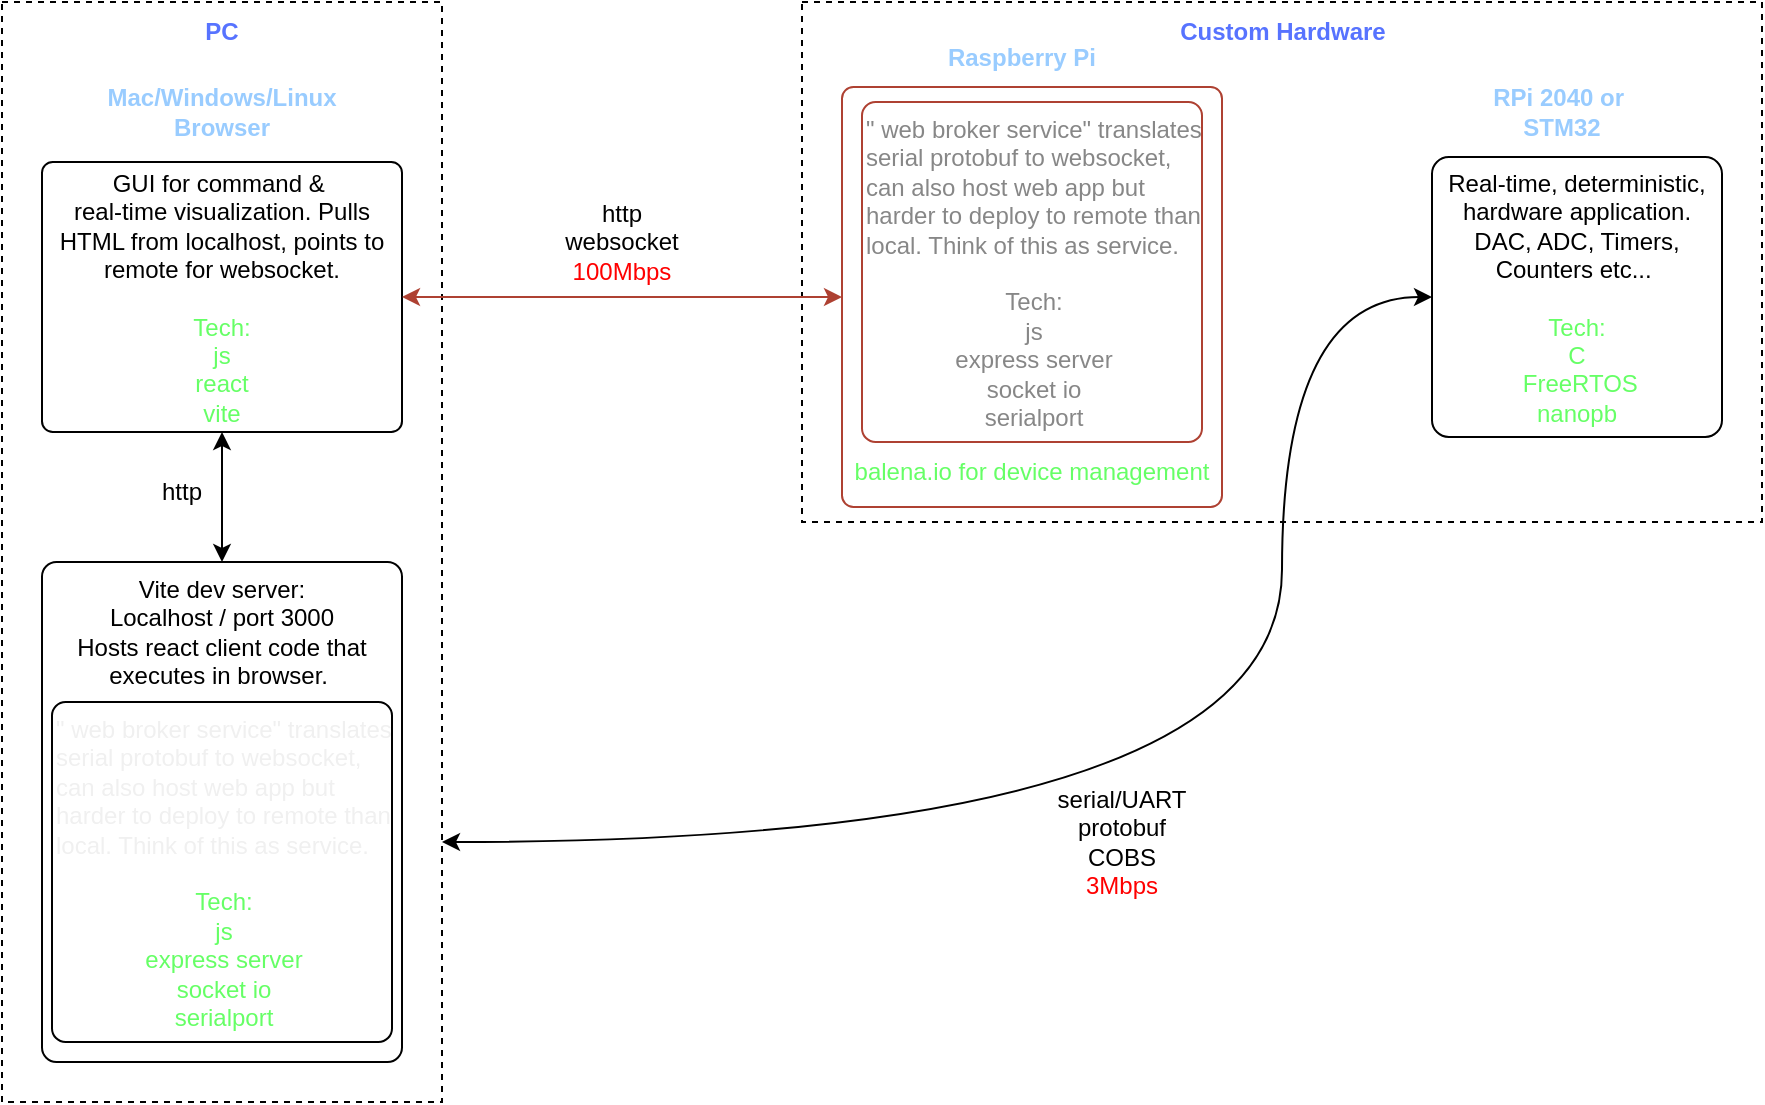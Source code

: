 <mxfile pages="3">
    <diagram name="Local Broker" id="eYb_x5AXYJb9zGZxbyUn">
        <mxGraphModel dx="615" dy="409" grid="0" gridSize="10" guides="1" tooltips="1" connect="1" arrows="1" fold="1" page="0" pageScale="1" pageWidth="850" pageHeight="1100" math="0" shadow="0">
            <root>
                <mxCell id="adslZr9v6oB7gxRPS_Cj-0"/>
                <mxCell id="adslZr9v6oB7gxRPS_Cj-1" parent="adslZr9v6oB7gxRPS_Cj-0"/>
                <mxCell id="adslZr9v6oB7gxRPS_Cj-2" value="" style="rounded=0;whiteSpace=wrap;html=1;fillColor=none;dashed=1;strokeWidth=1;" parent="adslZr9v6oB7gxRPS_Cj-1" vertex="1">
                    <mxGeometry x="410" y="240" width="480" height="260" as="geometry"/>
                </mxCell>
                <mxCell id="r2i1147qxnAw7G_uYexg-6" style="edgeStyle=orthogonalEdgeStyle;curved=1;rounded=0;orthogonalLoop=1;jettySize=auto;html=1;entryX=0;entryY=0.5;entryDx=0;entryDy=0;startArrow=classic;startFill=1;" parent="adslZr9v6oB7gxRPS_Cj-1" source="adslZr9v6oB7gxRPS_Cj-3" target="adslZr9v6oB7gxRPS_Cj-10" edge="1">
                    <mxGeometry relative="1" as="geometry">
                        <Array as="points">
                            <mxPoint x="650" y="660"/>
                            <mxPoint x="650" y="388"/>
                        </Array>
                    </mxGeometry>
                </mxCell>
                <mxCell id="adslZr9v6oB7gxRPS_Cj-3" value="" style="rounded=0;whiteSpace=wrap;html=1;fillColor=none;dashed=1;strokeWidth=1;" parent="adslZr9v6oB7gxRPS_Cj-1" vertex="1">
                    <mxGeometry x="10" y="240" width="220" height="550" as="geometry"/>
                </mxCell>
                <mxCell id="adslZr9v6oB7gxRPS_Cj-4" style="edgeStyle=none;rounded=0;orthogonalLoop=1;jettySize=auto;html=1;entryX=0.5;entryY=0;entryDx=0;entryDy=0;startArrow=classic;startFill=1;exitX=0.5;exitY=1;exitDx=0;exitDy=0;" parent="adslZr9v6oB7gxRPS_Cj-1" source="adslZr9v6oB7gxRPS_Cj-5" target="adslZr9v6oB7gxRPS_Cj-7" edge="1">
                    <mxGeometry relative="1" as="geometry"/>
                </mxCell>
                <mxCell id="adslZr9v6oB7gxRPS_Cj-5" value="&lt;div&gt;GUI for command &amp;amp;&amp;nbsp;&lt;/div&gt;&lt;div&gt;real-time visualization. Pulls HTML from localhost, points to remote for websocket.&lt;/div&gt;&lt;div&gt;&lt;font color=&quot;#66ff66&quot;&gt;&lt;br&gt;&lt;/font&gt;&lt;/div&gt;&lt;div&gt;&lt;font color=&quot;#66ff66&quot;&gt;Tech:&lt;/font&gt;&lt;/div&gt;&lt;div&gt;&lt;font color=&quot;#66ff66&quot;&gt;js&lt;/font&gt;&lt;/div&gt;&lt;div&gt;&lt;font color=&quot;#66ff66&quot;&gt;react&lt;/font&gt;&lt;/div&gt;&lt;div&gt;&lt;font color=&quot;#66ff66&quot;&gt;vite&lt;/font&gt;&lt;/div&gt;" style="rounded=1;whiteSpace=wrap;html=1;arcSize=4;" parent="adslZr9v6oB7gxRPS_Cj-1" vertex="1">
                    <mxGeometry x="30" y="320" width="180" height="135" as="geometry"/>
                </mxCell>
                <mxCell id="adslZr9v6oB7gxRPS_Cj-6" style="edgeStyle=none;rounded=0;orthogonalLoop=1;jettySize=auto;html=1;entryX=0;entryY=0.5;entryDx=0;entryDy=0;startArrow=classic;startFill=1;exitX=1;exitY=0.5;exitDx=0;exitDy=0;fillColor=#fad9d5;strokeColor=#ae4132;" parent="adslZr9v6oB7gxRPS_Cj-1" source="adslZr9v6oB7gxRPS_Cj-5" target="adslZr9v6oB7gxRPS_Cj-9" edge="1">
                    <mxGeometry relative="1" as="geometry"/>
                </mxCell>
                <mxCell id="adslZr9v6oB7gxRPS_Cj-7" value="Vite dev server: &lt;br&gt;Localhost / port 3000&lt;br&gt;&lt;div&gt;Hosts react client code that executes in browser.&amp;nbsp;&lt;/div&gt;" style="rounded=1;whiteSpace=wrap;html=1;verticalAlign=top;arcSize=4;" parent="adslZr9v6oB7gxRPS_Cj-1" vertex="1">
                    <mxGeometry x="30" y="520" width="180" height="250" as="geometry"/>
                </mxCell>
                <mxCell id="adslZr9v6oB7gxRPS_Cj-9" value="&lt;div&gt;&lt;br&gt;&lt;/div&gt;&lt;div&gt;&lt;br&gt;&lt;/div&gt;&lt;div&gt;&lt;br&gt;&lt;/div&gt;&lt;div&gt;&lt;br&gt;&lt;/div&gt;&lt;div&gt;&lt;br&gt;&lt;/div&gt;&lt;div&gt;&lt;br&gt;&lt;/div&gt;&lt;div&gt;&lt;br&gt;&lt;/div&gt;&lt;div&gt;&lt;br&gt;&lt;/div&gt;&lt;div&gt;&lt;br&gt;&lt;/div&gt;&lt;div&gt;&lt;br&gt;&lt;/div&gt;&lt;div&gt;&lt;br&gt;&lt;/div&gt;&lt;br&gt;&lt;div&gt;&lt;font color=&quot;#66ff66&quot;&gt;balena.io for device management&lt;/font&gt;&lt;/div&gt;" style="rounded=1;whiteSpace=wrap;html=1;arcSize=3;fillColor=none;strokeColor=#ae4132;" parent="adslZr9v6oB7gxRPS_Cj-1" vertex="1">
                    <mxGeometry x="430" y="282.5" width="190" height="210" as="geometry"/>
                </mxCell>
                <mxCell id="adslZr9v6oB7gxRPS_Cj-10" value="Real-time, deterministic, hardware application. DAC, ADC, Timers, Counters etc...&amp;nbsp;&lt;div&gt;&lt;div&gt;&lt;font color=&quot;#66ff66&quot;&gt;&lt;br&gt;&lt;/font&gt;&lt;/div&gt;&lt;div&gt;&lt;font color=&quot;#66ff66&quot;&gt;Tech:&lt;/font&gt;&lt;/div&gt;&lt;div&gt;&lt;font color=&quot;#66ff66&quot;&gt;C&lt;br&gt;&lt;/font&gt;&lt;div&gt;&lt;font color=&quot;#66ff66&quot;&gt;&amp;nbsp;FreeRTOS&lt;/font&gt;&lt;/div&gt;&lt;div&gt;&lt;font color=&quot;#66ff66&quot;&gt;nanopb&lt;/font&gt;&lt;/div&gt;&lt;/div&gt;&lt;/div&gt;" style="rounded=1;whiteSpace=wrap;html=1;arcSize=6;" parent="adslZr9v6oB7gxRPS_Cj-1" vertex="1">
                    <mxGeometry x="725" y="317.5" width="145" height="140" as="geometry"/>
                </mxCell>
                <mxCell id="adslZr9v6oB7gxRPS_Cj-11" value="http" style="text;html=1;strokeColor=none;fillColor=none;align=center;verticalAlign=middle;whiteSpace=wrap;rounded=0;" parent="adslZr9v6oB7gxRPS_Cj-1" vertex="1">
                    <mxGeometry x="70" y="470" width="60" height="30" as="geometry"/>
                </mxCell>
                <mxCell id="adslZr9v6oB7gxRPS_Cj-12" value="serial/UART&lt;br&gt;protobuf&lt;br&gt;COBS&lt;div&gt;&lt;font color=&quot;#ff0000&quot;&gt;3Mbps&lt;/font&gt;&lt;/div&gt;" style="text;html=1;strokeColor=none;fillColor=none;align=center;verticalAlign=middle;whiteSpace=wrap;rounded=0;" parent="adslZr9v6oB7gxRPS_Cj-1" vertex="1">
                    <mxGeometry x="540" y="620" width="60" height="80" as="geometry"/>
                </mxCell>
                <mxCell id="adslZr9v6oB7gxRPS_Cj-13" value="http&lt;br&gt;websocket&lt;div&gt;&lt;font color=&quot;#ff0000&quot;&gt;100Mbps&lt;/font&gt;&lt;/div&gt;" style="text;html=1;strokeColor=none;fillColor=none;align=center;verticalAlign=middle;whiteSpace=wrap;rounded=0;" parent="adslZr9v6oB7gxRPS_Cj-1" vertex="1">
                    <mxGeometry x="290" y="330" width="60" height="60" as="geometry"/>
                </mxCell>
                <mxCell id="adslZr9v6oB7gxRPS_Cj-14" value="Mac/Windows/Linux&lt;div&gt;Browser&lt;/div&gt;" style="text;html=1;strokeColor=none;fillColor=none;align=center;verticalAlign=middle;whiteSpace=wrap;rounded=0;fontStyle=1;fontColor=#99CCFF;" parent="adslZr9v6oB7gxRPS_Cj-1" vertex="1">
                    <mxGeometry x="65" y="280" width="110" height="30" as="geometry"/>
                </mxCell>
                <mxCell id="adslZr9v6oB7gxRPS_Cj-15" value="Raspberry Pi" style="text;html=1;strokeColor=none;fillColor=none;align=center;verticalAlign=middle;whiteSpace=wrap;rounded=0;fontStyle=1;fontColor=#99CCFF;" parent="adslZr9v6oB7gxRPS_Cj-1" vertex="1">
                    <mxGeometry x="465" y="252.5" width="110" height="30" as="geometry"/>
                </mxCell>
                <mxCell id="adslZr9v6oB7gxRPS_Cj-16" value="RPi 2040 or&amp;nbsp;&lt;div&gt;STM32&lt;/div&gt;" style="text;html=1;strokeColor=none;fillColor=none;align=center;verticalAlign=middle;whiteSpace=wrap;rounded=0;fontStyle=1;fontColor=#99CCFF;" parent="adslZr9v6oB7gxRPS_Cj-1" vertex="1">
                    <mxGeometry x="735" y="280" width="110" height="30" as="geometry"/>
                </mxCell>
                <mxCell id="adslZr9v6oB7gxRPS_Cj-17" value="PC" style="text;html=1;strokeColor=none;fillColor=none;align=center;verticalAlign=middle;whiteSpace=wrap;rounded=0;fontStyle=1;fontColor=#5773FF;" parent="adslZr9v6oB7gxRPS_Cj-1" vertex="1">
                    <mxGeometry x="105" y="240" width="30" height="30" as="geometry"/>
                </mxCell>
                <mxCell id="adslZr9v6oB7gxRPS_Cj-18" value="Custom Hardware" style="text;html=1;strokeColor=none;fillColor=none;align=center;verticalAlign=middle;whiteSpace=wrap;rounded=0;fontStyle=1;fontColor=#5773FF;" parent="adslZr9v6oB7gxRPS_Cj-1" vertex="1">
                    <mxGeometry x="582.5" y="240" width="135" height="30" as="geometry"/>
                </mxCell>
                <mxCell id="r2i1147qxnAw7G_uYexg-4" value="&lt;span style=&quot;font-family: Helvetica; font-size: 12px; font-style: normal; font-variant-ligatures: normal; font-variant-caps: normal; font-weight: 400; letter-spacing: normal; orphans: 2; text-align: center; text-indent: 0px; text-transform: none; widows: 2; word-spacing: 0px; -webkit-text-stroke-width: 0px; white-space: normal; text-decoration-thickness: initial; text-decoration-style: initial; text-decoration-color: initial; float: none; display: inline !important;&quot;&gt;&quot; web broker service&quot; translates serial protobuf to websocket, can also host web app but harder to deploy to remote than local. Think of this as service.&lt;/span&gt;&lt;div style=&quot;forced-color-adjust: none; border-color: rgb(0, 0, 0); font-family: Helvetica; font-size: 12px; font-style: normal; font-variant-ligatures: normal; font-variant-caps: normal; font-weight: 400; letter-spacing: normal; orphans: 2; text-align: center; text-indent: 0px; text-transform: none; widows: 2; word-spacing: 0px; -webkit-text-stroke-width: 0px; white-space: normal; text-decoration-thickness: initial; text-decoration-style: initial; text-decoration-color: initial;&quot;&gt;&lt;font style=&quot;forced-color-adjust: none; border-color: rgb(0, 0, 0);&quot;&gt;&lt;br style=&quot;forced-color-adjust: none; border-color: rgb(0, 0, 0);&quot;&gt;&lt;/font&gt;&lt;/div&gt;&lt;div style=&quot;forced-color-adjust: none; border-color: rgb(0, 0, 0); font-family: Helvetica; font-size: 12px; font-style: normal; font-variant-ligatures: normal; font-variant-caps: normal; font-weight: 400; letter-spacing: normal; orphans: 2; text-align: center; text-indent: 0px; text-transform: none; widows: 2; word-spacing: 0px; -webkit-text-stroke-width: 0px; white-space: normal; text-decoration-thickness: initial; text-decoration-style: initial; text-decoration-color: initial;&quot;&gt;&lt;font style=&quot;forced-color-adjust: none; border-color: rgb(0, 0, 0);&quot;&gt;Tech:&lt;/font&gt;&lt;/div&gt;&lt;div style=&quot;forced-color-adjust: none; border-color: rgb(0, 0, 0); font-family: Helvetica; font-size: 12px; font-style: normal; font-variant-ligatures: normal; font-variant-caps: normal; font-weight: 400; letter-spacing: normal; orphans: 2; text-align: center; text-indent: 0px; text-transform: none; widows: 2; word-spacing: 0px; -webkit-text-stroke-width: 0px; white-space: normal; text-decoration-thickness: initial; text-decoration-style: initial; text-decoration-color: initial;&quot;&gt;&lt;font style=&quot;forced-color-adjust: none; border-color: rgb(0, 0, 0);&quot;&gt;js&lt;/font&gt;&lt;/div&gt;&lt;div style=&quot;forced-color-adjust: none; border-color: rgb(0, 0, 0); font-family: Helvetica; font-size: 12px; font-style: normal; font-variant-ligatures: normal; font-variant-caps: normal; font-weight: 400; letter-spacing: normal; orphans: 2; text-align: center; text-indent: 0px; text-transform: none; widows: 2; word-spacing: 0px; -webkit-text-stroke-width: 0px; white-space: normal; text-decoration-thickness: initial; text-decoration-style: initial; text-decoration-color: initial;&quot;&gt;&lt;font style=&quot;forced-color-adjust: none; border-color: rgb(0, 0, 0);&quot;&gt;express server&lt;br style=&quot;forced-color-adjust: none; border-color: rgb(0, 0, 0);&quot;&gt;socket io&lt;br style=&quot;forced-color-adjust: none; border-color: rgb(0, 0, 0);&quot;&gt;serialport&lt;/font&gt;&lt;/div&gt;" style="text;whiteSpace=wrap;html=1;rounded=1;strokeColor=#ae4132;arcSize=4;fillColor=none;fontColor=#878787;" parent="adslZr9v6oB7gxRPS_Cj-1" vertex="1">
                    <mxGeometry x="440" y="290" width="170" height="170" as="geometry"/>
                </mxCell>
                <mxCell id="r2i1147qxnAw7G_uYexg-5" value="&lt;span style=&quot;color: rgb(240, 240, 240); font-family: Helvetica; font-size: 12px; font-style: normal; font-variant-ligatures: normal; font-variant-caps: normal; font-weight: 400; letter-spacing: normal; orphans: 2; text-align: center; text-indent: 0px; text-transform: none; widows: 2; word-spacing: 0px; -webkit-text-stroke-width: 0px; white-space: normal; text-decoration-thickness: initial; text-decoration-style: initial; text-decoration-color: initial; float: none; display: inline !important;&quot;&gt;&quot; web broker service&quot; translates serial protobuf to websocket, can also host web app but harder to deploy to remote than local. Think of this as service.&lt;/span&gt;&lt;div style=&quot;forced-color-adjust: none; border-color: rgb(0, 0, 0); color: rgb(240, 240, 240); font-family: Helvetica; font-size: 12px; font-style: normal; font-variant-ligatures: normal; font-variant-caps: normal; font-weight: 400; letter-spacing: normal; orphans: 2; text-align: center; text-indent: 0px; text-transform: none; widows: 2; word-spacing: 0px; -webkit-text-stroke-width: 0px; white-space: normal; text-decoration-thickness: initial; text-decoration-style: initial; text-decoration-color: initial;&quot;&gt;&lt;font color=&quot;#66ff66&quot; style=&quot;forced-color-adjust: none; border-color: rgb(0, 0, 0);&quot;&gt;&lt;br style=&quot;forced-color-adjust: none; border-color: rgb(0, 0, 0);&quot;&gt;&lt;/font&gt;&lt;/div&gt;&lt;div style=&quot;forced-color-adjust: none; border-color: rgb(0, 0, 0); color: rgb(240, 240, 240); font-family: Helvetica; font-size: 12px; font-style: normal; font-variant-ligatures: normal; font-variant-caps: normal; font-weight: 400; letter-spacing: normal; orphans: 2; text-align: center; text-indent: 0px; text-transform: none; widows: 2; word-spacing: 0px; -webkit-text-stroke-width: 0px; white-space: normal; text-decoration-thickness: initial; text-decoration-style: initial; text-decoration-color: initial;&quot;&gt;&lt;font color=&quot;#66ff66&quot; style=&quot;forced-color-adjust: none; border-color: rgb(0, 0, 0);&quot;&gt;Tech:&lt;/font&gt;&lt;/div&gt;&lt;div style=&quot;forced-color-adjust: none; border-color: rgb(0, 0, 0); color: rgb(240, 240, 240); font-family: Helvetica; font-size: 12px; font-style: normal; font-variant-ligatures: normal; font-variant-caps: normal; font-weight: 400; letter-spacing: normal; orphans: 2; text-align: center; text-indent: 0px; text-transform: none; widows: 2; word-spacing: 0px; -webkit-text-stroke-width: 0px; white-space: normal; text-decoration-thickness: initial; text-decoration-style: initial; text-decoration-color: initial;&quot;&gt;&lt;font color=&quot;#66ff66&quot; style=&quot;forced-color-adjust: none; border-color: rgb(0, 0, 0);&quot;&gt;js&lt;/font&gt;&lt;/div&gt;&lt;div style=&quot;forced-color-adjust: none; border-color: rgb(0, 0, 0); color: rgb(240, 240, 240); font-family: Helvetica; font-size: 12px; font-style: normal; font-variant-ligatures: normal; font-variant-caps: normal; font-weight: 400; letter-spacing: normal; orphans: 2; text-align: center; text-indent: 0px; text-transform: none; widows: 2; word-spacing: 0px; -webkit-text-stroke-width: 0px; white-space: normal; text-decoration-thickness: initial; text-decoration-style: initial; text-decoration-color: initial;&quot;&gt;&lt;font color=&quot;#66ff66&quot; style=&quot;forced-color-adjust: none; border-color: rgb(0, 0, 0);&quot;&gt;express server&lt;br style=&quot;forced-color-adjust: none; border-color: rgb(0, 0, 0);&quot;&gt;socket io&lt;br style=&quot;forced-color-adjust: none; border-color: rgb(0, 0, 0);&quot;&gt;serialport&lt;/font&gt;&lt;/div&gt;" style="text;whiteSpace=wrap;html=1;rounded=1;strokeColor=default;arcSize=4;" parent="adslZr9v6oB7gxRPS_Cj-1" vertex="1">
                    <mxGeometry x="35" y="590" width="170" height="170" as="geometry"/>
                </mxCell>
            </root>
        </mxGraphModel>
    </diagram>
    <diagram name="Remote Broker" id="DcgTCHGoTCZ_bGuLMSOs">
        <mxGraphModel dx="1025" dy="682" grid="1" gridSize="10" guides="1" tooltips="1" connect="1" arrows="1" fold="1" page="1" pageScale="1" pageWidth="850" pageHeight="1100" math="0" shadow="0">
            <root>
                <mxCell id="t9I8cbG9gUBwhmLmCOD1-0"/>
                <mxCell id="t9I8cbG9gUBwhmLmCOD1-1" parent="t9I8cbG9gUBwhmLmCOD1-0"/>
                <mxCell id="jtbnzkwU1MSxoJBvwaWR-30" value="" style="rounded=0;whiteSpace=wrap;html=1;fillColor=none;dashed=1;strokeWidth=1;" parent="t9I8cbG9gUBwhmLmCOD1-1" vertex="1">
                    <mxGeometry x="410" y="240" width="480" height="260" as="geometry"/>
                </mxCell>
                <mxCell id="jtbnzkwU1MSxoJBvwaWR-29" value="" style="rounded=0;whiteSpace=wrap;html=1;fillColor=none;dashed=1;strokeWidth=1;" parent="t9I8cbG9gUBwhmLmCOD1-1" vertex="1">
                    <mxGeometry x="10" y="240" width="220" height="390" as="geometry"/>
                </mxCell>
                <mxCell id="jtbnzkwU1MSxoJBvwaWR-2" style="edgeStyle=none;rounded=0;orthogonalLoop=1;jettySize=auto;html=1;entryX=0.5;entryY=0;entryDx=0;entryDy=0;startArrow=classic;startFill=1;exitX=0.5;exitY=1;exitDx=0;exitDy=0;" parent="t9I8cbG9gUBwhmLmCOD1-1" source="jtbnzkwU1MSxoJBvwaWR-3" target="jtbnzkwU1MSxoJBvwaWR-5" edge="1">
                    <mxGeometry relative="1" as="geometry"/>
                </mxCell>
                <mxCell id="jtbnzkwU1MSxoJBvwaWR-3" value="&lt;div&gt;GUI for command &amp;amp;&amp;nbsp;&lt;/div&gt;&lt;div&gt;real-time visualization. Pulls HTML from localhost, points to remote for websocket.&lt;/div&gt;&lt;div&gt;&lt;font color=&quot;#66ff66&quot;&gt;&lt;br&gt;&lt;/font&gt;&lt;/div&gt;&lt;div&gt;&lt;font color=&quot;#66ff66&quot;&gt;Tech:&lt;/font&gt;&lt;/div&gt;&lt;div&gt;&lt;font color=&quot;#66ff66&quot;&gt;js&lt;/font&gt;&lt;/div&gt;&lt;div&gt;&lt;font color=&quot;#66ff66&quot;&gt;react&lt;/font&gt;&lt;/div&gt;&lt;div&gt;&lt;font color=&quot;#66ff66&quot;&gt;vite&lt;/font&gt;&lt;/div&gt;" style="rounded=1;whiteSpace=wrap;html=1;" parent="t9I8cbG9gUBwhmLmCOD1-1" vertex="1">
                    <mxGeometry x="30" y="320" width="180" height="135" as="geometry"/>
                </mxCell>
                <mxCell id="jtbnzkwU1MSxoJBvwaWR-4" style="edgeStyle=none;rounded=0;orthogonalLoop=1;jettySize=auto;html=1;entryX=0;entryY=0.5;entryDx=0;entryDy=0;startArrow=classic;startFill=1;exitX=1;exitY=0.5;exitDx=0;exitDy=0;" parent="t9I8cbG9gUBwhmLmCOD1-1" source="jtbnzkwU1MSxoJBvwaWR-3" target="jtbnzkwU1MSxoJBvwaWR-7" edge="1">
                    <mxGeometry relative="1" as="geometry"/>
                </mxCell>
                <mxCell id="jtbnzkwU1MSxoJBvwaWR-5" value="Vite dev server: &lt;br&gt;Localhost / port 3000&lt;br&gt;&lt;div&gt;Hosts react client code that executes in browser.&amp;nbsp;&lt;/div&gt;" style="rounded=1;whiteSpace=wrap;html=1;" parent="t9I8cbG9gUBwhmLmCOD1-1" vertex="1">
                    <mxGeometry x="30" y="520" width="180" height="90" as="geometry"/>
                </mxCell>
                <mxCell id="jtbnzkwU1MSxoJBvwaWR-6" style="edgeStyle=none;rounded=0;orthogonalLoop=1;jettySize=auto;html=1;startArrow=classic;startFill=1;" parent="t9I8cbG9gUBwhmLmCOD1-1" source="jtbnzkwU1MSxoJBvwaWR-7" target="jtbnzkwU1MSxoJBvwaWR-8" edge="1">
                    <mxGeometry relative="1" as="geometry"/>
                </mxCell>
                <mxCell id="jtbnzkwU1MSxoJBvwaWR-7" value="&quot; web broker &quot; translates serial protobuf to websocket, can also host web app but harder to deploy to remote than local. Think of this as service.&lt;div&gt;&lt;font color=&quot;#66ff66&quot;&gt;&lt;br&gt;&lt;/font&gt;&lt;/div&gt;&lt;div&gt;&lt;font color=&quot;#66ff66&quot;&gt;Tech:&lt;/font&gt;&lt;/div&gt;&lt;div&gt;&lt;font color=&quot;#66ff66&quot;&gt;js&lt;/font&gt;&lt;/div&gt;&lt;div&gt;&lt;font color=&quot;#66ff66&quot;&gt;express server&lt;br&gt;socket io&lt;br&gt;serialport&lt;/font&gt;&lt;/div&gt;&lt;div&gt;&lt;font color=&quot;#66ff66&quot;&gt;balena.io for device management&lt;/font&gt;&lt;/div&gt;" style="rounded=1;whiteSpace=wrap;html=1;" parent="t9I8cbG9gUBwhmLmCOD1-1" vertex="1">
                    <mxGeometry x="430" y="297.5" width="180" height="180" as="geometry"/>
                </mxCell>
                <mxCell id="jtbnzkwU1MSxoJBvwaWR-8" value="Real-time, deterministic, hardware application. DAC, ADC, Timers, Counters etc...&amp;nbsp;&lt;div&gt;&lt;div&gt;&lt;font color=&quot;#66ff66&quot;&gt;&lt;br&gt;&lt;/font&gt;&lt;/div&gt;&lt;div&gt;&lt;font color=&quot;#66ff66&quot;&gt;Tech:&lt;/font&gt;&lt;/div&gt;&lt;div&gt;&lt;font color=&quot;#66ff66&quot;&gt;C&lt;br&gt;&lt;/font&gt;&lt;div&gt;&lt;font color=&quot;#66ff66&quot;&gt;&amp;nbsp;FreeRTOS&lt;/font&gt;&lt;/div&gt;&lt;div&gt;&lt;font color=&quot;#66ff66&quot;&gt;nanopb&lt;/font&gt;&lt;/div&gt;&lt;/div&gt;&lt;/div&gt;" style="rounded=1;whiteSpace=wrap;html=1;" parent="t9I8cbG9gUBwhmLmCOD1-1" vertex="1">
                    <mxGeometry x="725" y="317.5" width="145" height="140" as="geometry"/>
                </mxCell>
                <mxCell id="jtbnzkwU1MSxoJBvwaWR-13" value="http" style="text;html=1;strokeColor=none;fillColor=none;align=center;verticalAlign=middle;whiteSpace=wrap;rounded=0;" parent="t9I8cbG9gUBwhmLmCOD1-1" vertex="1">
                    <mxGeometry x="70" y="470" width="60" height="30" as="geometry"/>
                </mxCell>
                <mxCell id="jtbnzkwU1MSxoJBvwaWR-14" value="serial/UART&lt;br&gt;protobuf&lt;br&gt;COBS&lt;div&gt;&lt;font color=&quot;#ff0000&quot;&gt;3Mbps&lt;/font&gt;&lt;/div&gt;" style="text;html=1;strokeColor=none;fillColor=none;align=center;verticalAlign=middle;whiteSpace=wrap;rounded=0;" parent="t9I8cbG9gUBwhmLmCOD1-1" vertex="1">
                    <mxGeometry x="640" y="300" width="60" height="80" as="geometry"/>
                </mxCell>
                <mxCell id="jtbnzkwU1MSxoJBvwaWR-15" value="http&lt;br&gt;websocket&lt;div&gt;&lt;font color=&quot;#ff0000&quot;&gt;100Mbps&lt;/font&gt;&lt;/div&gt;" style="text;html=1;strokeColor=none;fillColor=none;align=center;verticalAlign=middle;whiteSpace=wrap;rounded=0;" parent="t9I8cbG9gUBwhmLmCOD1-1" vertex="1">
                    <mxGeometry x="290" y="310" width="60" height="60" as="geometry"/>
                </mxCell>
                <mxCell id="jtbnzkwU1MSxoJBvwaWR-20" value="Mac/Windows/Linux&lt;div&gt;Browser&lt;/div&gt;" style="text;html=1;strokeColor=none;fillColor=none;align=center;verticalAlign=middle;whiteSpace=wrap;rounded=0;fontStyle=1;fontColor=#99CCFF;" parent="t9I8cbG9gUBwhmLmCOD1-1" vertex="1">
                    <mxGeometry x="65" y="280" width="110" height="30" as="geometry"/>
                </mxCell>
                <mxCell id="jtbnzkwU1MSxoJBvwaWR-21" value="Raspberry Pi" style="text;html=1;strokeColor=none;fillColor=none;align=center;verticalAlign=middle;whiteSpace=wrap;rounded=0;fontStyle=1;fontColor=#99CCFF;" parent="t9I8cbG9gUBwhmLmCOD1-1" vertex="1">
                    <mxGeometry x="465" y="267.5" width="110" height="30" as="geometry"/>
                </mxCell>
                <mxCell id="jtbnzkwU1MSxoJBvwaWR-22" value="RPi 2040 or&amp;nbsp;&lt;div&gt;STM32&lt;/div&gt;" style="text;html=1;strokeColor=none;fillColor=none;align=center;verticalAlign=middle;whiteSpace=wrap;rounded=0;fontStyle=1;fontColor=#99CCFF;" parent="t9I8cbG9gUBwhmLmCOD1-1" vertex="1">
                    <mxGeometry x="735" y="280" width="110" height="30" as="geometry"/>
                </mxCell>
                <mxCell id="jtbnzkwU1MSxoJBvwaWR-25" value="PC" style="text;html=1;strokeColor=none;fillColor=none;align=center;verticalAlign=middle;whiteSpace=wrap;rounded=0;fontStyle=1;fontColor=#5773FF;" parent="t9I8cbG9gUBwhmLmCOD1-1" vertex="1">
                    <mxGeometry x="105" y="240" width="30" height="30" as="geometry"/>
                </mxCell>
                <mxCell id="jtbnzkwU1MSxoJBvwaWR-26" value="Custom Hardware" style="text;html=1;strokeColor=none;fillColor=none;align=center;verticalAlign=middle;whiteSpace=wrap;rounded=0;fontStyle=1;fontColor=#5773FF;" parent="t9I8cbG9gUBwhmLmCOD1-1" vertex="1">
                    <mxGeometry x="582.5" y="240" width="135" height="30" as="geometry"/>
                </mxCell>
                <mxCell id="jtbnzkwU1MSxoJBvwaWR-31" value="&lt;div&gt;&quot;Cloud&quot; (or other local service)&lt;/div&gt;&lt;div&gt;&lt;br&gt;&lt;/div&gt;Remote logging.&amp;nbsp;&lt;div&gt;Grafana, influx dB, google cloud, etc...&amp;nbsp;&amp;nbsp;&lt;/div&gt;" style="ellipse;shape=cloud;whiteSpace=wrap;html=1;strokeColor=#787878;fontColor=#B3B3B3;" parent="t9I8cbG9gUBwhmLmCOD1-1" vertex="1">
                    <mxGeometry x="290" y="550" width="250" height="170" as="geometry"/>
                </mxCell>
                <mxCell id="jtbnzkwU1MSxoJBvwaWR-32" style="edgeStyle=none;rounded=0;orthogonalLoop=1;jettySize=auto;html=1;entryX=0.5;entryY=1;entryDx=0;entryDy=0;startArrow=classic;startFill=1;exitX=0.625;exitY=0.2;exitDx=0;exitDy=0;exitPerimeter=0;strokeColor=#787878;endArrow=none;endFill=0;strokeWidth=2;" parent="t9I8cbG9gUBwhmLmCOD1-1" source="jtbnzkwU1MSxoJBvwaWR-31" target="jtbnzkwU1MSxoJBvwaWR-7" edge="1">
                    <mxGeometry relative="1" as="geometry">
                        <mxPoint x="220" y="398" as="sourcePoint"/>
                        <mxPoint x="440" y="398" as="targetPoint"/>
                    </mxGeometry>
                </mxCell>
                <mxCell id="jtbnzkwU1MSxoJBvwaWR-33" style="edgeStyle=none;rounded=0;orthogonalLoop=1;jettySize=auto;html=1;entryX=1;entryY=0.75;entryDx=0;entryDy=0;startArrow=none;startFill=0;exitX=0.25;exitY=0.25;exitDx=0;exitDy=0;exitPerimeter=0;strokeColor=#787878;endArrow=classic;endFill=1;strokeWidth=2;" parent="t9I8cbG9gUBwhmLmCOD1-1" source="jtbnzkwU1MSxoJBvwaWR-31" target="jtbnzkwU1MSxoJBvwaWR-29" edge="1">
                    <mxGeometry relative="1" as="geometry">
                        <mxPoint x="380" y="597" as="sourcePoint"/>
                        <mxPoint x="443" y="475" as="targetPoint"/>
                    </mxGeometry>
                </mxCell>
            </root>
        </mxGraphModel>
    </diagram>
    <diagram name="Old" id="cbCOfi5EQ1L6kFQGJ6u_">
        <mxGraphModel dx="615" dy="409" grid="1" gridSize="10" guides="1" tooltips="1" connect="1" arrows="1" fold="1" page="1" pageScale="1" pageWidth="850" pageHeight="1100" math="0" shadow="0">
            <root>
                <mxCell id="0"/>
                <mxCell id="1" parent="0"/>
                <mxCell id="TvYhxwLJj1P1M-UzkxVO-12" style="edgeStyle=none;rounded=0;orthogonalLoop=1;jettySize=auto;html=1;entryX=0;entryY=0.5;entryDx=0;entryDy=0;startArrow=classic;startFill=1;fontColor=#999999;strokeColor=#999999;" parent="1" source="TvYhxwLJj1P1M-UzkxVO-1" target="TvYhxwLJj1P1M-UzkxVO-6" edge="1">
                    <mxGeometry relative="1" as="geometry"/>
                </mxCell>
                <mxCell id="TvYhxwLJj1P1M-UzkxVO-1" value="react client:&lt;br style=&quot;border-color: var(--border-color);&quot;&gt;vite project" style="rounded=1;whiteSpace=wrap;html=1;fontColor=#999999;strokeColor=#999999;" parent="1" vertex="1">
                    <mxGeometry x="80" y="140" width="120" height="60" as="geometry"/>
                </mxCell>
                <mxCell id="TvYhxwLJj1P1M-UzkxVO-11" style="edgeStyle=none;rounded=0;orthogonalLoop=1;jettySize=auto;html=1;entryX=0;entryY=0.5;entryDx=0;entryDy=0;startArrow=classic;startFill=1;exitX=1;exitY=0.75;exitDx=0;exitDy=0;" parent="1" source="TvYhxwLJj1P1M-UzkxVO-2" target="TvYhxwLJj1P1M-UzkxVO-3" edge="1">
                    <mxGeometry relative="1" as="geometry"/>
                </mxCell>
                <mxCell id="TvYhxwLJj1P1M-UzkxVO-2" value="react client:&lt;br&gt;vite project" style="rounded=1;whiteSpace=wrap;html=1;" parent="1" vertex="1">
                    <mxGeometry x="80" y="330" width="120" height="60" as="geometry"/>
                </mxCell>
                <mxCell id="TvYhxwLJj1P1M-UzkxVO-10" style="edgeStyle=none;rounded=0;orthogonalLoop=1;jettySize=auto;html=1;entryX=0;entryY=0.5;entryDx=0;entryDy=0;startArrow=classic;startFill=1;exitX=1;exitY=0.5;exitDx=0;exitDy=0;" parent="1" source="TvYhxwLJj1P1M-UzkxVO-2" target="TvYhxwLJj1P1M-UzkxVO-4" edge="1">
                    <mxGeometry relative="1" as="geometry"/>
                </mxCell>
                <mxCell id="TvYhxwLJj1P1M-UzkxVO-3" value="Vite dev server: &lt;br&gt;port 5173" style="rounded=1;whiteSpace=wrap;html=1;" parent="1" vertex="1">
                    <mxGeometry x="280" y="400" width="120" height="60" as="geometry"/>
                </mxCell>
                <mxCell id="TvYhxwLJj1P1M-UzkxVO-9" style="edgeStyle=none;rounded=0;orthogonalLoop=1;jettySize=auto;html=1;startArrow=classic;startFill=1;" parent="1" source="TvYhxwLJj1P1M-UzkxVO-4" target="TvYhxwLJj1P1M-UzkxVO-5" edge="1">
                    <mxGeometry relative="1" as="geometry"/>
                </mxCell>
                <mxCell id="TvYhxwLJj1P1M-UzkxVO-4" value="express server&lt;br&gt;socket io&lt;br&gt;serialport&lt;br&gt;port 3000" style="rounded=1;whiteSpace=wrap;html=1;" parent="1" vertex="1">
                    <mxGeometry x="480" y="330" width="120" height="60" as="geometry"/>
                </mxCell>
                <mxCell id="TvYhxwLJj1P1M-UzkxVO-5" value="uC" style="rounded=1;whiteSpace=wrap;html=1;" parent="1" vertex="1">
                    <mxGeometry x="680" y="330" width="120" height="60" as="geometry"/>
                </mxCell>
                <mxCell id="TvYhxwLJj1P1M-UzkxVO-8" style="edgeStyle=none;rounded=0;orthogonalLoop=1;jettySize=auto;html=1;exitX=1;exitY=0.5;exitDx=0;exitDy=0;entryX=0;entryY=0.5;entryDx=0;entryDy=0;startArrow=classic;startFill=1;fontColor=#999999;strokeColor=#999999;" parent="1" source="TvYhxwLJj1P1M-UzkxVO-6" target="TvYhxwLJj1P1M-UzkxVO-7" edge="1">
                    <mxGeometry relative="1" as="geometry"/>
                </mxCell>
                <mxCell id="TvYhxwLJj1P1M-UzkxVO-6" value="express server&lt;br&gt;socket io&lt;br&gt;serialport" style="rounded=1;whiteSpace=wrap;html=1;fontColor=#999999;strokeColor=#999999;" parent="1" vertex="1">
                    <mxGeometry x="480" y="140" width="120" height="60" as="geometry"/>
                </mxCell>
                <mxCell id="TvYhxwLJj1P1M-UzkxVO-7" value="uC" style="rounded=1;whiteSpace=wrap;html=1;fontColor=#999999;strokeColor=#999999;" parent="1" vertex="1">
                    <mxGeometry x="680" y="140" width="120" height="60" as="geometry"/>
                </mxCell>
                <mxCell id="TvYhxwLJj1P1M-UzkxVO-14" value="http&lt;br&gt;websocket" style="text;html=1;strokeColor=none;fillColor=none;align=center;verticalAlign=middle;whiteSpace=wrap;rounded=0;fontColor=#999999;" parent="1" vertex="1">
                    <mxGeometry x="310" y="130" width="60" height="30" as="geometry"/>
                </mxCell>
                <mxCell id="TvYhxwLJj1P1M-UzkxVO-15" value="http" style="text;html=1;strokeColor=none;fillColor=none;align=center;verticalAlign=middle;whiteSpace=wrap;rounded=0;" parent="1" vertex="1">
                    <mxGeometry x="190" y="400" width="60" height="30" as="geometry"/>
                </mxCell>
                <mxCell id="TvYhxwLJj1P1M-UzkxVO-16" value="serial&lt;br&gt;protobuf&lt;br&gt;COBS" style="text;html=1;strokeColor=none;fillColor=none;align=center;verticalAlign=middle;whiteSpace=wrap;rounded=0;" parent="1" vertex="1">
                    <mxGeometry x="610" y="310" width="60" height="30" as="geometry"/>
                </mxCell>
                <mxCell id="TvYhxwLJj1P1M-UzkxVO-17" value="http&lt;br&gt;websocket" style="text;html=1;strokeColor=none;fillColor=none;align=center;verticalAlign=middle;whiteSpace=wrap;rounded=0;" parent="1" vertex="1">
                    <mxGeometry x="320" y="320" width="60" height="30" as="geometry"/>
                </mxCell>
                <mxCell id="TvYhxwLJj1P1M-UzkxVO-18" value="serial&lt;br&gt;protobuf&lt;br&gt;COBS" style="text;html=1;strokeColor=none;fillColor=none;align=center;verticalAlign=middle;whiteSpace=wrap;rounded=0;fontColor=#999999;" parent="1" vertex="1">
                    <mxGeometry x="610" y="120" width="60" height="30" as="geometry"/>
                </mxCell>
                <mxCell id="TvYhxwLJj1P1M-UzkxVO-19" value="Production" style="text;html=1;strokeColor=none;fillColor=none;align=center;verticalAlign=middle;whiteSpace=wrap;rounded=0;fontStyle=1;fontColor=#999999;" parent="1" vertex="1">
                    <mxGeometry x="410" y="70" width="60" height="30" as="geometry"/>
                </mxCell>
                <mxCell id="TvYhxwLJj1P1M-UzkxVO-20" value="Development" style="text;html=1;strokeColor=none;fillColor=none;align=center;verticalAlign=middle;whiteSpace=wrap;rounded=0;fontStyle=1" parent="1" vertex="1">
                    <mxGeometry x="410" y="260" width="60" height="30" as="geometry"/>
                </mxCell>
                <mxCell id="TvYhxwLJj1P1M-UzkxVO-21" value="&lt;b&gt;serialport&amp;nbsp;&lt;/b&gt;&lt;br&gt;connection meta info&lt;br&gt;- port path&lt;br&gt;- protobuf file path&lt;br&gt;&lt;br&gt;data" style="rounded=1;whiteSpace=wrap;html=1;fillColor=#1ba1e2;strokeColor=#006EAF;align=left;fontColor=#ffffff;" parent="1" vertex="1">
                    <mxGeometry x="480" y="400" width="120" height="90" as="geometry"/>
                </mxCell>
            </root>
        </mxGraphModel>
    </diagram>
</mxfile>
